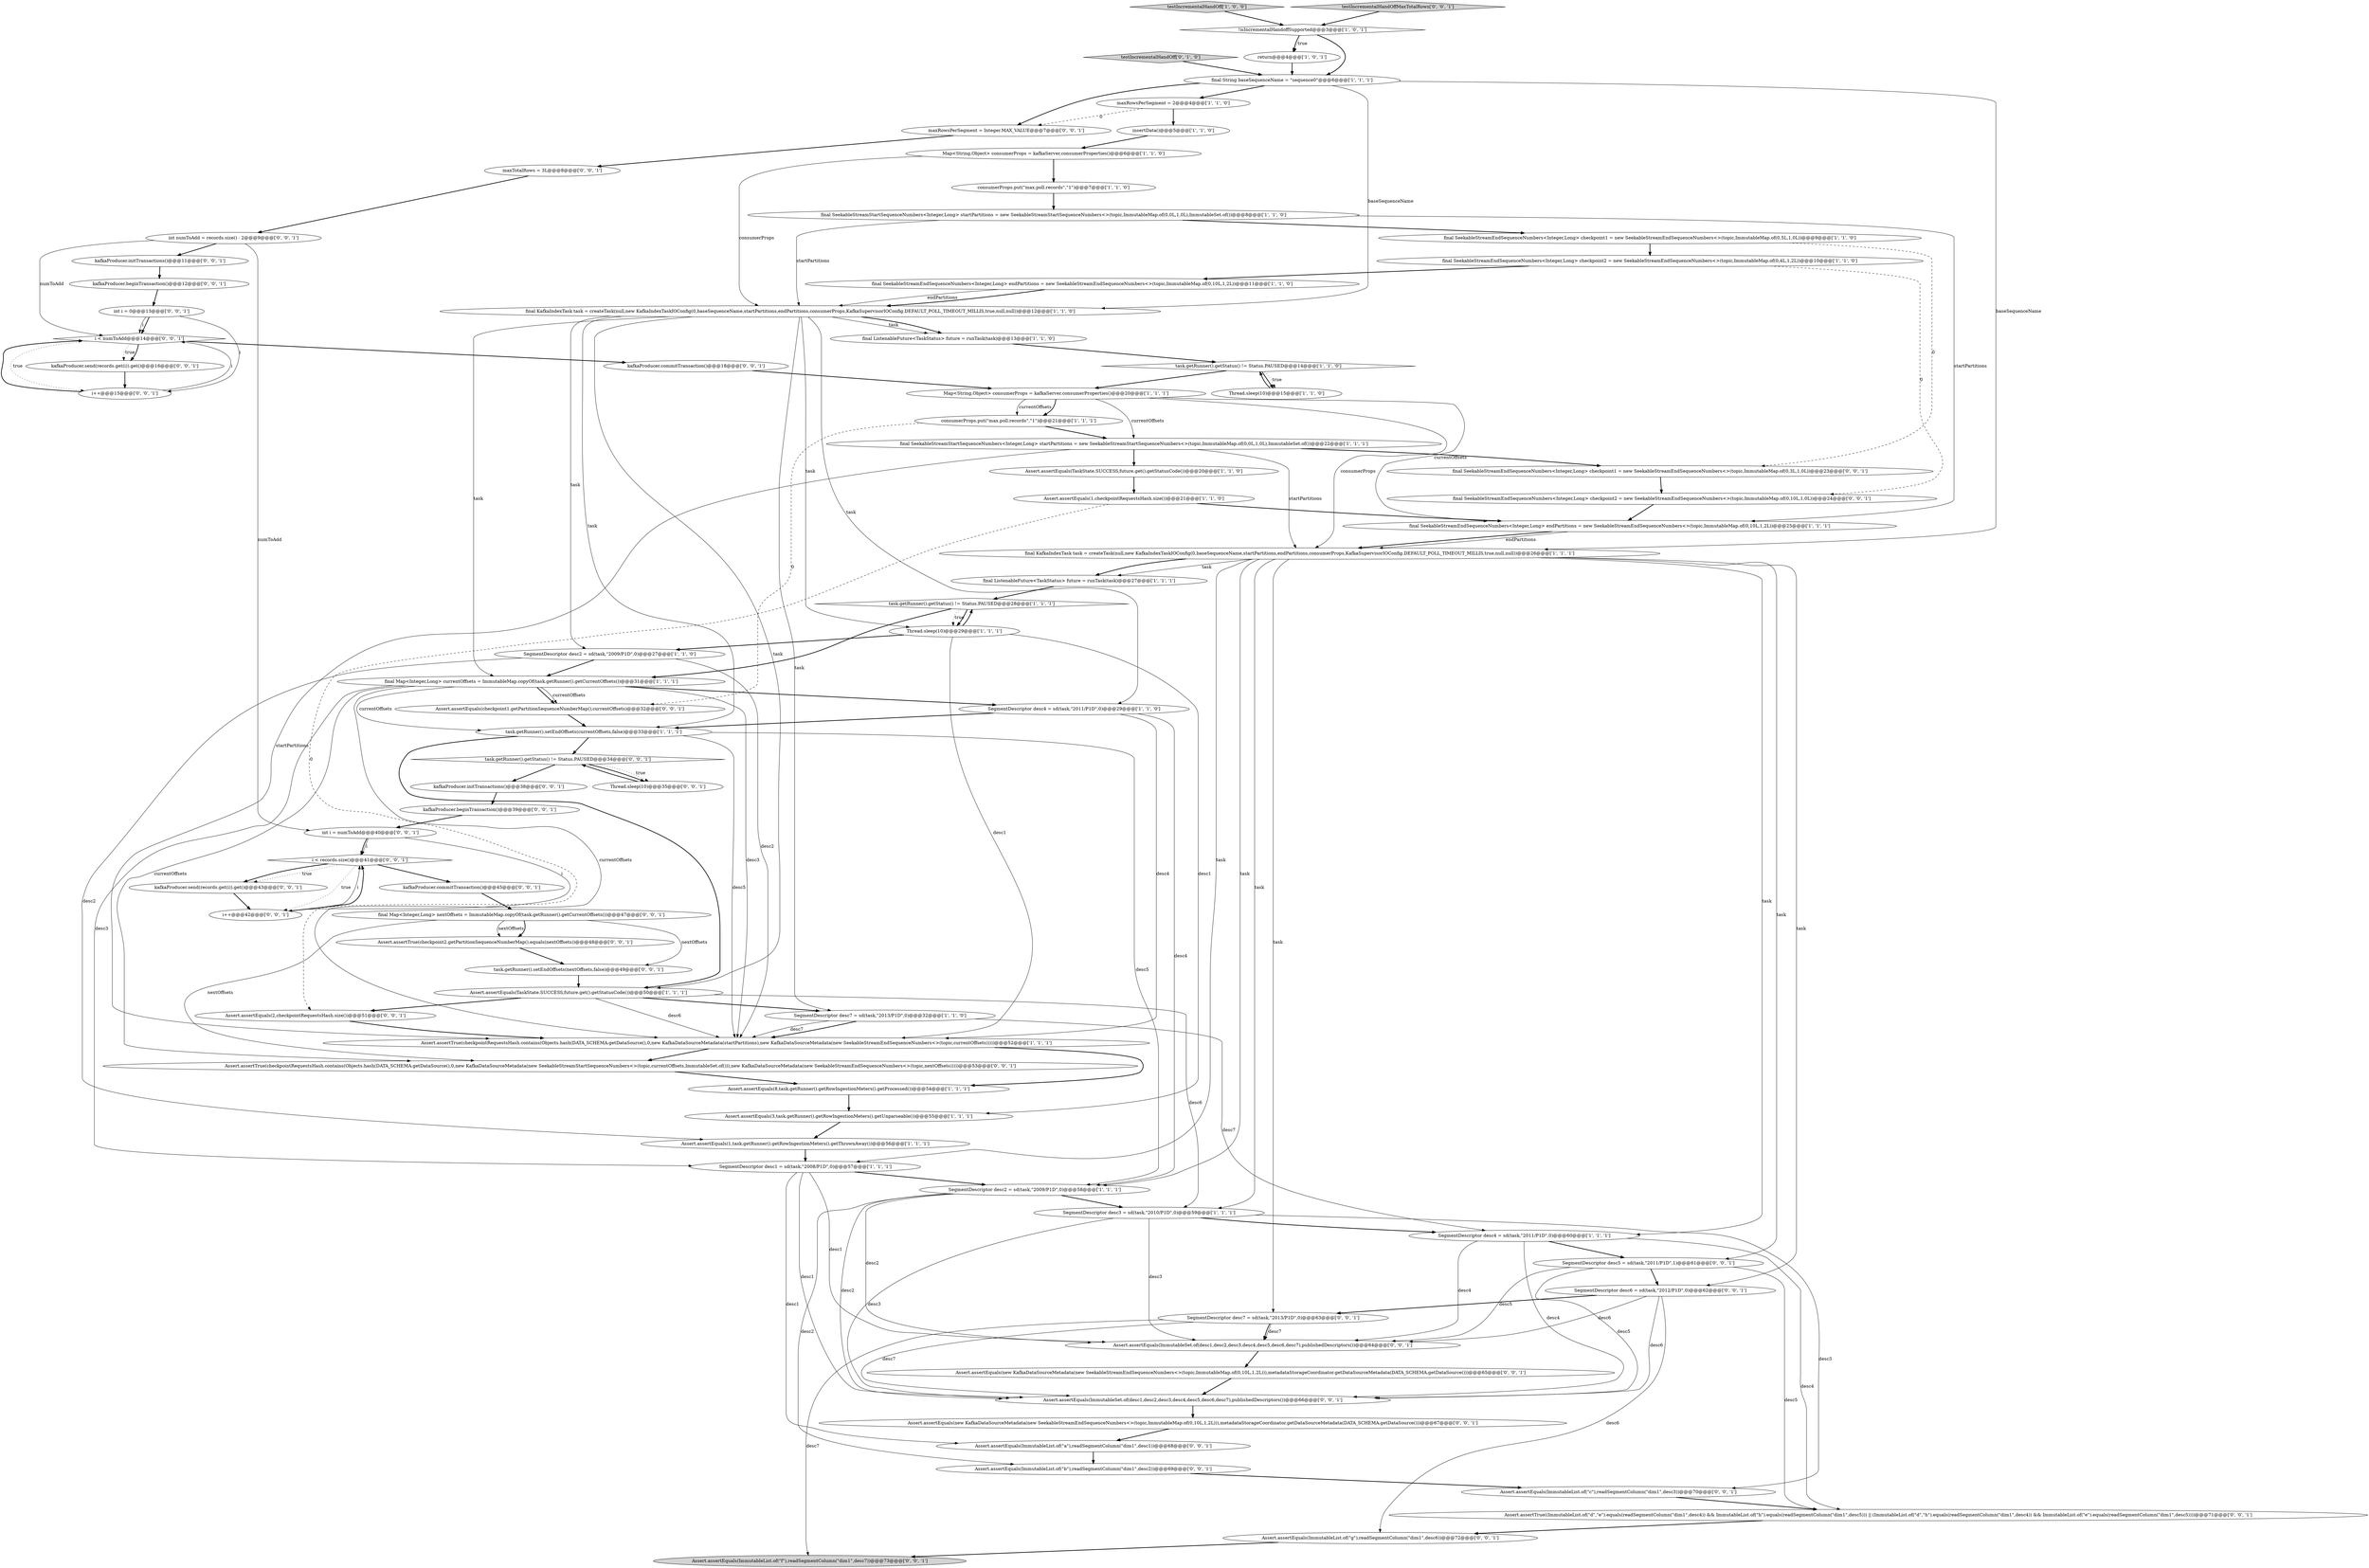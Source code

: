 digraph {
29 [style = filled, label = "Assert.assertEquals(3,task.getRunner().getRowIngestionMeters().getUnparseable())@@@55@@@['1', '1', '1']", fillcolor = white, shape = ellipse image = "AAA0AAABBB1BBB"];
30 [style = filled, label = "testIncrementalHandOff['1', '0', '0']", fillcolor = lightgray, shape = diamond image = "AAA0AAABBB1BBB"];
13 [style = filled, label = "final SeekableStreamEndSequenceNumbers<Integer,Long> endPartitions = new SeekableStreamEndSequenceNumbers<>(topic,ImmutableMap.of(0,10L,1,2L))@@@11@@@['1', '1', '0']", fillcolor = white, shape = ellipse image = "AAA0AAABBB1BBB"];
19 [style = filled, label = "final SeekableStreamEndSequenceNumbers<Integer,Long> endPartitions = new SeekableStreamEndSequenceNumbers<>(topic,ImmutableMap.of(0,10L,1,2L))@@@25@@@['1', '1', '1']", fillcolor = white, shape = ellipse image = "AAA0AAABBB1BBB"];
35 [style = filled, label = "task.getRunner().getStatus() != Status.PAUSED@@@14@@@['1', '1', '0']", fillcolor = white, shape = diamond image = "AAA0AAABBB1BBB"];
76 [style = filled, label = "Thread.sleep(10)@@@35@@@['0', '0', '1']", fillcolor = white, shape = ellipse image = "AAA0AAABBB3BBB"];
53 [style = filled, label = "i < numToAdd@@@14@@@['0', '0', '1']", fillcolor = white, shape = diamond image = "AAA0AAABBB3BBB"];
77 [style = filled, label = "Assert.assertEquals(ImmutableList.of(\"f\"),readSegmentColumn(\"dim1\",desc7))@@@73@@@['0', '0', '1']", fillcolor = lightgray, shape = ellipse image = "AAA0AAABBB3BBB"];
72 [style = filled, label = "Assert.assertEquals(ImmutableSet.of(desc1,desc2,desc3,desc4,desc5,desc6,desc7),publishedDescriptors())@@@66@@@['0', '0', '1']", fillcolor = white, shape = ellipse image = "AAA0AAABBB3BBB"];
45 [style = filled, label = "kafkaProducer.commitTransaction()@@@18@@@['0', '0', '1']", fillcolor = white, shape = ellipse image = "AAA0AAABBB3BBB"];
26 [style = filled, label = "insertData()@@@5@@@['1', '1', '0']", fillcolor = white, shape = ellipse image = "AAA0AAABBB1BBB"];
18 [style = filled, label = "final SeekableStreamEndSequenceNumbers<Integer,Long> checkpoint1 = new SeekableStreamEndSequenceNumbers<>(topic,ImmutableMap.of(0,5L,1,0L))@@@9@@@['1', '1', '0']", fillcolor = white, shape = ellipse image = "AAA0AAABBB1BBB"];
21 [style = filled, label = "final SeekableStreamEndSequenceNumbers<Integer,Long> checkpoint2 = new SeekableStreamEndSequenceNumbers<>(topic,ImmutableMap.of(0,4L,1,2L))@@@10@@@['1', '1', '0']", fillcolor = white, shape = ellipse image = "AAA0AAABBB1BBB"];
40 [style = filled, label = "testIncrementalHandOff['0', '1', '0']", fillcolor = lightgray, shape = diamond image = "AAA0AAABBB2BBB"];
71 [style = filled, label = "maxRowsPerSegment = Integer.MAX_VALUE@@@7@@@['0', '0', '1']", fillcolor = white, shape = ellipse image = "AAA0AAABBB3BBB"];
20 [style = filled, label = "task.getRunner().setEndOffsets(currentOffsets,false)@@@33@@@['1', '1', '1']", fillcolor = white, shape = ellipse image = "AAA0AAABBB1BBB"];
78 [style = filled, label = "kafkaProducer.commitTransaction()@@@45@@@['0', '0', '1']", fillcolor = white, shape = ellipse image = "AAA0AAABBB3BBB"];
60 [style = filled, label = "Assert.assertEquals(ImmutableList.of(\"c\"),readSegmentColumn(\"dim1\",desc3))@@@70@@@['0', '0', '1']", fillcolor = white, shape = ellipse image = "AAA0AAABBB3BBB"];
63 [style = filled, label = "Assert.assertEquals(ImmutableList.of(\"b\"),readSegmentColumn(\"dim1\",desc2))@@@69@@@['0', '0', '1']", fillcolor = white, shape = ellipse image = "AAA0AAABBB3BBB"];
65 [style = filled, label = "Assert.assertTrue((ImmutableList.of(\"d\",\"e\").equals(readSegmentColumn(\"dim1\",desc4)) && ImmutableList.of(\"h\").equals(readSegmentColumn(\"dim1\",desc5))) || (ImmutableList.of(\"d\",\"h\").equals(readSegmentColumn(\"dim1\",desc4)) && ImmutableList.of(\"e\").equals(readSegmentColumn(\"dim1\",desc5))))@@@71@@@['0', '0', '1']", fillcolor = white, shape = ellipse image = "AAA0AAABBB3BBB"];
50 [style = filled, label = "kafkaProducer.send(records.get(i)).get()@@@43@@@['0', '0', '1']", fillcolor = white, shape = ellipse image = "AAA0AAABBB3BBB"];
73 [style = filled, label = "i++@@@15@@@['0', '0', '1']", fillcolor = white, shape = ellipse image = "AAA0AAABBB3BBB"];
6 [style = filled, label = "final SeekableStreamStartSequenceNumbers<Integer,Long> startPartitions = new SeekableStreamStartSequenceNumbers<>(topic,ImmutableMap.of(0,0L,1,0L),ImmutableSet.of())@@@22@@@['1', '1', '1']", fillcolor = white, shape = ellipse image = "AAA0AAABBB1BBB"];
69 [style = filled, label = "Assert.assertEquals(2,checkpointRequestsHash.size())@@@51@@@['0', '0', '1']", fillcolor = white, shape = ellipse image = "AAA0AAABBB3BBB"];
15 [style = filled, label = "consumerProps.put(\"max.poll.records\",\"1\")@@@21@@@['1', '1', '1']", fillcolor = white, shape = ellipse image = "AAA0AAABBB1BBB"];
8 [style = filled, label = "Assert.assertEquals(8,task.getRunner().getRowIngestionMeters().getProcessed())@@@54@@@['1', '1', '1']", fillcolor = white, shape = ellipse image = "AAA0AAABBB1BBB"];
33 [style = filled, label = "final KafkaIndexTask task = createTask(null,new KafkaIndexTaskIOConfig(0,baseSequenceName,startPartitions,endPartitions,consumerProps,KafkaSupervisorIOConfig.DEFAULT_POLL_TIMEOUT_MILLIS,true,null,null))@@@12@@@['1', '1', '0']", fillcolor = white, shape = ellipse image = "AAA0AAABBB1BBB"];
38 [style = filled, label = "SegmentDescriptor desc4 = sd(task,\"2011/P1D\",0)@@@60@@@['1', '1', '1']", fillcolor = white, shape = ellipse image = "AAA0AAABBB1BBB"];
28 [style = filled, label = "Assert.assertTrue(checkpointRequestsHash.contains(Objects.hash(DATA_SCHEMA.getDataSource(),0,new KafkaDataSourceMetadata(startPartitions),new KafkaDataSourceMetadata(new SeekableStreamEndSequenceNumbers<>(topic,currentOffsets)))))@@@52@@@['1', '1', '1']", fillcolor = white, shape = ellipse image = "AAA0AAABBB1BBB"];
64 [style = filled, label = "int i = numToAdd@@@40@@@['0', '0', '1']", fillcolor = white, shape = ellipse image = "AAA0AAABBB3BBB"];
10 [style = filled, label = "Assert.assertEquals(TaskState.SUCCESS,future.get().getStatusCode())@@@50@@@['1', '1', '1']", fillcolor = white, shape = ellipse image = "AAA0AAABBB1BBB"];
81 [style = filled, label = "kafkaProducer.beginTransaction()@@@12@@@['0', '0', '1']", fillcolor = white, shape = ellipse image = "AAA0AAABBB3BBB"];
24 [style = filled, label = "SegmentDescriptor desc4 = sd(task,\"2011/P1D\",0)@@@29@@@['1', '1', '0']", fillcolor = white, shape = ellipse image = "AAA0AAABBB1BBB"];
36 [style = filled, label = "Map<String,Object> consumerProps = kafkaServer.consumerProperties()@@@20@@@['1', '1', '1']", fillcolor = white, shape = ellipse image = "AAA0AAABBB1BBB"];
79 [style = filled, label = "kafkaProducer.send(records.get(i)).get()@@@16@@@['0', '0', '1']", fillcolor = white, shape = ellipse image = "AAA0AAABBB3BBB"];
0 [style = filled, label = "Thread.sleep(10)@@@15@@@['1', '1', '0']", fillcolor = white, shape = ellipse image = "AAA0AAABBB1BBB"];
41 [style = filled, label = "Assert.assertEquals(ImmutableList.of(\"g\"),readSegmentColumn(\"dim1\",desc6))@@@72@@@['0', '0', '1']", fillcolor = white, shape = ellipse image = "AAA0AAABBB3BBB"];
55 [style = filled, label = "SegmentDescriptor desc5 = sd(task,\"2011/P1D\",1)@@@61@@@['0', '0', '1']", fillcolor = white, shape = ellipse image = "AAA0AAABBB3BBB"];
1 [style = filled, label = "final Map<Integer,Long> currentOffsets = ImmutableMap.copyOf(task.getRunner().getCurrentOffsets())@@@31@@@['1', '1', '1']", fillcolor = white, shape = ellipse image = "AAA0AAABBB1BBB"];
58 [style = filled, label = "i < records.size()@@@41@@@['0', '0', '1']", fillcolor = white, shape = diamond image = "AAA0AAABBB3BBB"];
80 [style = filled, label = "Assert.assertEquals(ImmutableList.of(\"a\"),readSegmentColumn(\"dim1\",desc1))@@@68@@@['0', '0', '1']", fillcolor = white, shape = ellipse image = "AAA0AAABBB3BBB"];
2 [style = filled, label = "task.getRunner().getStatus() != Status.PAUSED@@@28@@@['1', '1', '1']", fillcolor = white, shape = diamond image = "AAA0AAABBB1BBB"];
67 [style = filled, label = "int numToAdd = records.size() - 2@@@9@@@['0', '0', '1']", fillcolor = white, shape = ellipse image = "AAA0AAABBB3BBB"];
37 [style = filled, label = "SegmentDescriptor desc7 = sd(task,\"2013/P1D\",0)@@@32@@@['1', '1', '0']", fillcolor = white, shape = ellipse image = "AAA0AAABBB1BBB"];
54 [style = filled, label = "Assert.assertTrue(checkpoint2.getPartitionSequenceNumberMap().equals(nextOffsets))@@@48@@@['0', '0', '1']", fillcolor = white, shape = ellipse image = "AAA0AAABBB3BBB"];
59 [style = filled, label = "final SeekableStreamEndSequenceNumbers<Integer,Long> checkpoint2 = new SeekableStreamEndSequenceNumbers<>(topic,ImmutableMap.of(0,10L,1,0L))@@@24@@@['0', '0', '1']", fillcolor = white, shape = ellipse image = "AAA0AAABBB3BBB"];
17 [style = filled, label = "return@@@4@@@['1', '0', '1']", fillcolor = white, shape = ellipse image = "AAA0AAABBB1BBB"];
46 [style = filled, label = "SegmentDescriptor desc7 = sd(task,\"2013/P1D\",0)@@@63@@@['0', '0', '1']", fillcolor = white, shape = ellipse image = "AAA0AAABBB3BBB"];
39 [style = filled, label = "Thread.sleep(10)@@@29@@@['1', '1', '1']", fillcolor = white, shape = ellipse image = "AAA0AAABBB1BBB"];
48 [style = filled, label = "kafkaProducer.initTransactions()@@@38@@@['0', '0', '1']", fillcolor = white, shape = ellipse image = "AAA0AAABBB3BBB"];
32 [style = filled, label = "SegmentDescriptor desc2 = sd(task,\"2009/P1D\",0)@@@27@@@['1', '1', '0']", fillcolor = white, shape = ellipse image = "AAA0AAABBB1BBB"];
61 [style = filled, label = "i++@@@42@@@['0', '0', '1']", fillcolor = white, shape = ellipse image = "AAA0AAABBB3BBB"];
70 [style = filled, label = "kafkaProducer.initTransactions()@@@11@@@['0', '0', '1']", fillcolor = white, shape = ellipse image = "AAA0AAABBB3BBB"];
12 [style = filled, label = "final SeekableStreamStartSequenceNumbers<Integer,Long> startPartitions = new SeekableStreamStartSequenceNumbers<>(topic,ImmutableMap.of(0,0L,1,0L),ImmutableSet.of())@@@8@@@['1', '1', '0']", fillcolor = white, shape = ellipse image = "AAA0AAABBB1BBB"];
44 [style = filled, label = "final SeekableStreamEndSequenceNumbers<Integer,Long> checkpoint1 = new SeekableStreamEndSequenceNumbers<>(topic,ImmutableMap.of(0,3L,1,0L))@@@23@@@['0', '0', '1']", fillcolor = white, shape = ellipse image = "AAA0AAABBB3BBB"];
47 [style = filled, label = "Assert.assertTrue(checkpointRequestsHash.contains(Objects.hash(DATA_SCHEMA.getDataSource(),0,new KafkaDataSourceMetadata(new SeekableStreamStartSequenceNumbers<>(topic,currentOffsets,ImmutableSet.of())),new KafkaDataSourceMetadata(new SeekableStreamEndSequenceNumbers<>(topic,nextOffsets)))))@@@53@@@['0', '0', '1']", fillcolor = white, shape = ellipse image = "AAA0AAABBB3BBB"];
51 [style = filled, label = "Assert.assertEquals(ImmutableSet.of(desc1,desc2,desc3,desc4,desc5,desc6,desc7),publishedDescriptors())@@@64@@@['0', '0', '1']", fillcolor = white, shape = ellipse image = "AAA0AAABBB3BBB"];
66 [style = filled, label = "maxTotalRows = 3L@@@8@@@['0', '0', '1']", fillcolor = white, shape = ellipse image = "AAA0AAABBB3BBB"];
49 [style = filled, label = "task.getRunner().setEndOffsets(nextOffsets,false)@@@49@@@['0', '0', '1']", fillcolor = white, shape = ellipse image = "AAA0AAABBB3BBB"];
25 [style = filled, label = "maxRowsPerSegment = 2@@@4@@@['1', '1', '0']", fillcolor = white, shape = ellipse image = "AAA0AAABBB1BBB"];
31 [style = filled, label = "final KafkaIndexTask task = createTask(null,new KafkaIndexTaskIOConfig(0,baseSequenceName,startPartitions,endPartitions,consumerProps,KafkaSupervisorIOConfig.DEFAULT_POLL_TIMEOUT_MILLIS,true,null,null))@@@26@@@['1', '1', '1']", fillcolor = white, shape = ellipse image = "AAA0AAABBB1BBB"];
3 [style = filled, label = "SegmentDescriptor desc1 = sd(task,\"2008/P1D\",0)@@@57@@@['1', '1', '1']", fillcolor = white, shape = ellipse image = "AAA0AAABBB1BBB"];
57 [style = filled, label = "int i = 0@@@13@@@['0', '0', '1']", fillcolor = white, shape = ellipse image = "AAA0AAABBB3BBB"];
14 [style = filled, label = "!isIncrementalHandoffSupported@@@3@@@['1', '0', '1']", fillcolor = white, shape = diamond image = "AAA0AAABBB1BBB"];
74 [style = filled, label = "Assert.assertEquals(new KafkaDataSourceMetadata(new SeekableStreamEndSequenceNumbers<>(topic,ImmutableMap.of(0,10L,1,2L))),metadataStorageCoordinator.getDataSourceMetadata(DATA_SCHEMA.getDataSource()))@@@65@@@['0', '0', '1']", fillcolor = white, shape = ellipse image = "AAA0AAABBB3BBB"];
11 [style = filled, label = "final String baseSequenceName = \"sequence0\"@@@6@@@['1', '1', '1']", fillcolor = white, shape = ellipse image = "AAA0AAABBB1BBB"];
56 [style = filled, label = "Assert.assertEquals(new KafkaDataSourceMetadata(new SeekableStreamEndSequenceNumbers<>(topic,ImmutableMap.of(0,10L,1,2L))),metadataStorageCoordinator.getDataSourceMetadata(DATA_SCHEMA.getDataSource()))@@@67@@@['0', '0', '1']", fillcolor = white, shape = ellipse image = "AAA0AAABBB3BBB"];
68 [style = filled, label = "testIncrementalHandOffMaxTotalRows['0', '0', '1']", fillcolor = lightgray, shape = diamond image = "AAA0AAABBB3BBB"];
42 [style = filled, label = "final Map<Integer,Long> nextOffsets = ImmutableMap.copyOf(task.getRunner().getCurrentOffsets())@@@47@@@['0', '0', '1']", fillcolor = white, shape = ellipse image = "AAA0AAABBB3BBB"];
75 [style = filled, label = "SegmentDescriptor desc6 = sd(task,\"2012/P1D\",0)@@@62@@@['0', '0', '1']", fillcolor = white, shape = ellipse image = "AAA0AAABBB3BBB"];
22 [style = filled, label = "Assert.assertEquals(TaskState.SUCCESS,future.get().getStatusCode())@@@20@@@['1', '1', '0']", fillcolor = white, shape = ellipse image = "AAA0AAABBB1BBB"];
52 [style = filled, label = "kafkaProducer.beginTransaction()@@@39@@@['0', '0', '1']", fillcolor = white, shape = ellipse image = "AAA0AAABBB3BBB"];
34 [style = filled, label = "final ListenableFuture<TaskStatus> future = runTask(task)@@@13@@@['1', '1', '0']", fillcolor = white, shape = ellipse image = "AAA0AAABBB1BBB"];
4 [style = filled, label = "Map<String,Object> consumerProps = kafkaServer.consumerProperties()@@@6@@@['1', '1', '0']", fillcolor = white, shape = ellipse image = "AAA0AAABBB1BBB"];
7 [style = filled, label = "Assert.assertEquals(1,task.getRunner().getRowIngestionMeters().getThrownAway())@@@56@@@['1', '1', '1']", fillcolor = white, shape = ellipse image = "AAA0AAABBB1BBB"];
16 [style = filled, label = "SegmentDescriptor desc2 = sd(task,\"2009/P1D\",0)@@@58@@@['1', '1', '1']", fillcolor = white, shape = ellipse image = "AAA0AAABBB1BBB"];
62 [style = filled, label = "task.getRunner().getStatus() != Status.PAUSED@@@34@@@['0', '0', '1']", fillcolor = white, shape = diamond image = "AAA0AAABBB3BBB"];
23 [style = filled, label = "Assert.assertEquals(1,checkpointRequestsHash.size())@@@21@@@['1', '1', '0']", fillcolor = white, shape = ellipse image = "AAA0AAABBB1BBB"];
9 [style = filled, label = "consumerProps.put(\"max.poll.records\",\"1\")@@@7@@@['1', '1', '0']", fillcolor = white, shape = ellipse image = "AAA0AAABBB1BBB"];
43 [style = filled, label = "Assert.assertEquals(checkpoint1.getPartitionSequenceNumberMap(),currentOffsets)@@@32@@@['0', '0', '1']", fillcolor = white, shape = ellipse image = "AAA0AAABBB3BBB"];
5 [style = filled, label = "SegmentDescriptor desc3 = sd(task,\"2010/P1D\",0)@@@59@@@['1', '1', '1']", fillcolor = white, shape = ellipse image = "AAA0AAABBB1BBB"];
27 [style = filled, label = "final ListenableFuture<TaskStatus> future = runTask(task)@@@27@@@['1', '1', '1']", fillcolor = white, shape = ellipse image = "AAA0AAABBB1BBB"];
58->50 [style = bold, label=""];
52->64 [style = bold, label=""];
37->28 [style = bold, label=""];
76->62 [style = bold, label=""];
51->74 [style = bold, label=""];
20->28 [style = solid, label="desc5"];
6->22 [style = bold, label=""];
74->72 [style = bold, label=""];
67->64 [style = solid, label="numToAdd"];
55->65 [style = solid, label="desc5"];
46->72 [style = solid, label="desc7"];
62->76 [style = bold, label=""];
41->77 [style = bold, label=""];
14->17 [style = bold, label=""];
42->47 [style = solid, label="nextOffsets"];
21->59 [style = dashed, label="0"];
3->16 [style = bold, label=""];
78->42 [style = bold, label=""];
5->38 [style = bold, label=""];
61->58 [style = solid, label="i"];
48->52 [style = bold, label=""];
46->51 [style = bold, label=""];
40->11 [style = bold, label=""];
2->39 [style = dotted, label="true"];
49->10 [style = bold, label=""];
33->34 [style = solid, label="task"];
12->18 [style = bold, label=""];
33->39 [style = solid, label="task"];
31->38 [style = solid, label="task"];
11->71 [style = bold, label=""];
30->14 [style = bold, label=""];
20->62 [style = bold, label=""];
60->65 [style = bold, label=""];
37->38 [style = solid, label="desc7"];
31->75 [style = solid, label="task"];
33->32 [style = solid, label="task"];
20->16 [style = solid, label="desc5"];
14->11 [style = bold, label=""];
46->51 [style = solid, label="desc7"];
27->2 [style = bold, label=""];
11->25 [style = bold, label=""];
38->55 [style = bold, label=""];
21->13 [style = bold, label=""];
53->79 [style = dotted, label="true"];
68->14 [style = bold, label=""];
1->3 [style = solid, label="desc3"];
3->72 [style = solid, label="desc1"];
16->63 [style = solid, label="desc2"];
54->49 [style = bold, label=""];
5->72 [style = solid, label="desc3"];
13->33 [style = solid, label="endPartitions"];
12->19 [style = solid, label="startPartitions"];
66->67 [style = bold, label=""];
36->15 [style = solid, label="currentOffsets"];
31->46 [style = solid, label="task"];
25->71 [style = dashed, label="0"];
75->46 [style = bold, label=""];
1->28 [style = solid, label="desc3"];
12->33 [style = solid, label="startPartitions"];
1->47 [style = solid, label="currentOffsets"];
33->20 [style = solid, label="task"];
26->4 [style = bold, label=""];
22->23 [style = bold, label=""];
31->5 [style = solid, label="task"];
1->20 [style = solid, label="currentOffsets"];
33->24 [style = solid, label="task"];
10->28 [style = solid, label="desc6"];
24->20 [style = bold, label=""];
2->39 [style = bold, label=""];
46->77 [style = solid, label="desc7"];
35->0 [style = bold, label=""];
36->19 [style = solid, label="currentOffsets"];
10->5 [style = solid, label="desc6"];
23->69 [style = dashed, label="0"];
70->81 [style = bold, label=""];
31->27 [style = bold, label=""];
5->51 [style = solid, label="desc3"];
5->60 [style = solid, label="desc3"];
73->53 [style = solid, label="i"];
31->16 [style = solid, label="task"];
64->58 [style = solid, label="i"];
81->57 [style = bold, label=""];
25->26 [style = bold, label=""];
55->75 [style = bold, label=""];
62->48 [style = bold, label=""];
34->35 [style = bold, label=""];
58->78 [style = bold, label=""];
57->53 [style = bold, label=""];
42->49 [style = solid, label="nextOffsets"];
33->10 [style = solid, label="task"];
6->28 [style = solid, label="startPartitions"];
4->9 [style = bold, label=""];
55->72 [style = solid, label="desc5"];
62->76 [style = dotted, label="true"];
2->1 [style = bold, label=""];
28->47 [style = bold, label=""];
36->6 [style = solid, label="currentOffsets"];
65->41 [style = bold, label=""];
67->70 [style = bold, label=""];
53->79 [style = bold, label=""];
45->36 [style = bold, label=""];
43->20 [style = bold, label=""];
32->28 [style = solid, label="desc2"];
15->43 [style = dashed, label="0"];
55->51 [style = solid, label="desc5"];
3->51 [style = solid, label="desc1"];
24->28 [style = solid, label="desc4"];
38->65 [style = solid, label="desc4"];
64->61 [style = solid, label="i"];
75->51 [style = solid, label="desc6"];
6->44 [style = bold, label=""];
11->33 [style = solid, label="baseSequenceName"];
57->53 [style = solid, label="i"];
69->28 [style = bold, label=""];
14->17 [style = dotted, label="true"];
38->72 [style = solid, label="desc4"];
18->44 [style = dashed, label="0"];
37->28 [style = solid, label="desc7"];
31->55 [style = solid, label="task"];
72->56 [style = bold, label=""];
63->60 [style = bold, label=""];
23->19 [style = bold, label=""];
39->32 [style = bold, label=""];
32->1 [style = bold, label=""];
28->8 [style = bold, label=""];
39->2 [style = bold, label=""];
16->51 [style = solid, label="desc2"];
56->80 [style = bold, label=""];
16->5 [style = bold, label=""];
73->53 [style = bold, label=""];
67->53 [style = solid, label="numToAdd"];
35->0 [style = dotted, label="true"];
9->12 [style = bold, label=""];
18->21 [style = bold, label=""];
58->61 [style = dotted, label="true"];
64->58 [style = bold, label=""];
50->61 [style = bold, label=""];
6->31 [style = solid, label="startPartitions"];
71->66 [style = bold, label=""];
11->31 [style = solid, label="baseSequenceName"];
42->54 [style = solid, label="nextOffsets"];
80->63 [style = bold, label=""];
16->72 [style = solid, label="desc2"];
10->37 [style = bold, label=""];
53->73 [style = dotted, label="true"];
57->73 [style = solid, label="i"];
24->16 [style = solid, label="desc4"];
75->72 [style = solid, label="desc6"];
47->8 [style = bold, label=""];
19->31 [style = bold, label=""];
39->28 [style = solid, label="desc1"];
1->43 [style = bold, label=""];
36->15 [style = bold, label=""];
15->6 [style = bold, label=""];
36->31 [style = solid, label="consumerProps"];
61->58 [style = bold, label=""];
33->1 [style = solid, label="task"];
38->51 [style = solid, label="desc4"];
4->33 [style = solid, label="consumerProps"];
79->73 [style = bold, label=""];
17->11 [style = bold, label=""];
7->3 [style = bold, label=""];
31->27 [style = solid, label="task"];
20->10 [style = bold, label=""];
32->7 [style = solid, label="desc2"];
75->41 [style = solid, label="desc6"];
58->50 [style = dotted, label="true"];
1->24 [style = bold, label=""];
33->37 [style = solid, label="task"];
3->80 [style = solid, label="desc1"];
10->69 [style = bold, label=""];
1->28 [style = solid, label="currentOffsets"];
19->31 [style = solid, label="endPartitions"];
0->35 [style = bold, label=""];
39->29 [style = solid, label="desc1"];
29->7 [style = bold, label=""];
35->36 [style = bold, label=""];
42->54 [style = bold, label=""];
13->33 [style = bold, label=""];
1->43 [style = solid, label="currentOffsets"];
31->3 [style = solid, label="task"];
33->34 [style = bold, label=""];
8->29 [style = bold, label=""];
53->45 [style = bold, label=""];
44->59 [style = bold, label=""];
59->19 [style = bold, label=""];
}
